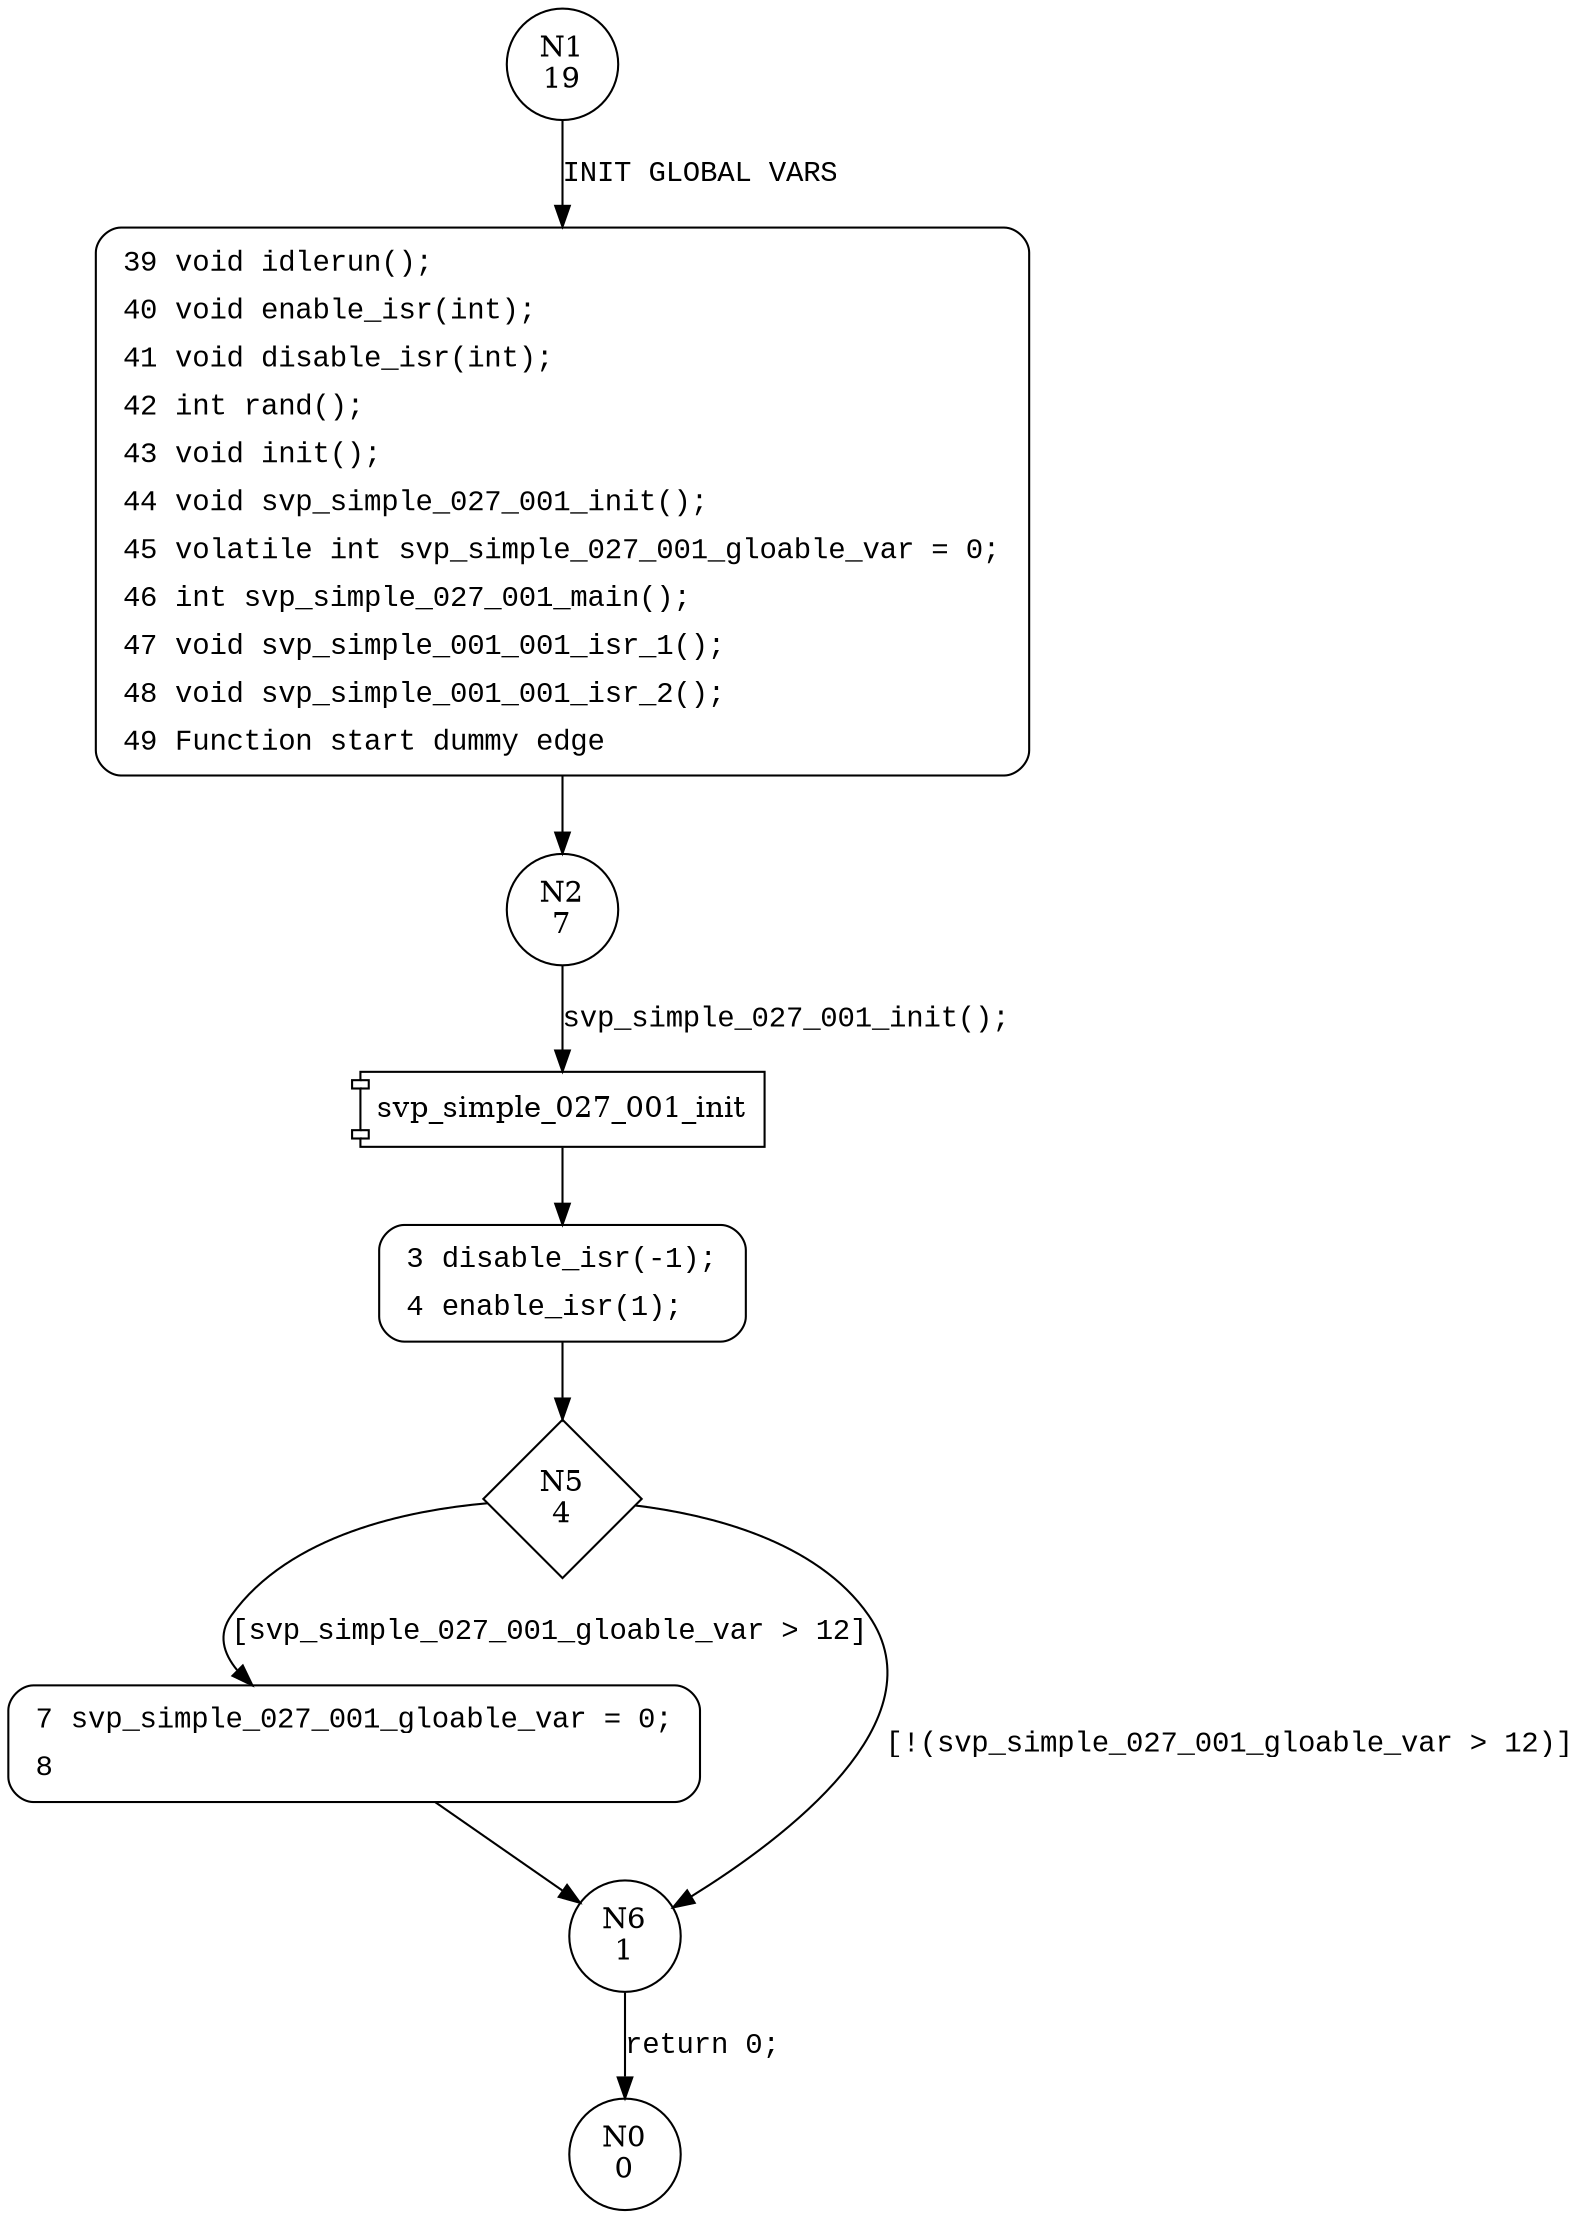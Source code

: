 digraph svp_simple_027_001_main {
1 [shape="circle" label="N1\n19"]
39 [shape="circle" label="N39\n18"]
2 [shape="circle" label="N2\n7"]
3 [shape="circle" label="N3\n6"]
5 [shape="diamond" label="N5\n4"]
7 [shape="circle" label="N7\n3"]
6 [shape="circle" label="N6\n1"]
0 [shape="circle" label="N0\n0"]
39 [style="filled,bold" penwidth="1" fillcolor="white" fontname="Courier New" shape="Mrecord" label=<<table border="0" cellborder="0" cellpadding="3" bgcolor="white"><tr><td align="right">39</td><td align="left">void idlerun();</td></tr><tr><td align="right">40</td><td align="left">void enable_isr(int);</td></tr><tr><td align="right">41</td><td align="left">void disable_isr(int);</td></tr><tr><td align="right">42</td><td align="left">int rand();</td></tr><tr><td align="right">43</td><td align="left">void init();</td></tr><tr><td align="right">44</td><td align="left">void svp_simple_027_001_init();</td></tr><tr><td align="right">45</td><td align="left">volatile int svp_simple_027_001_gloable_var = 0;</td></tr><tr><td align="right">46</td><td align="left">int svp_simple_027_001_main();</td></tr><tr><td align="right">47</td><td align="left">void svp_simple_001_001_isr_1();</td></tr><tr><td align="right">48</td><td align="left">void svp_simple_001_001_isr_2();</td></tr><tr><td align="right">49</td><td align="left">Function start dummy edge</td></tr></table>>]
39 -> 2[label=""]
3 [style="filled,bold" penwidth="1" fillcolor="white" fontname="Courier New" shape="Mrecord" label=<<table border="0" cellborder="0" cellpadding="3" bgcolor="white"><tr><td align="right">3</td><td align="left">disable_isr(-1);</td></tr><tr><td align="right">4</td><td align="left">enable_isr(1);</td></tr></table>>]
3 -> 5[label=""]
7 [style="filled,bold" penwidth="1" fillcolor="white" fontname="Courier New" shape="Mrecord" label=<<table border="0" cellborder="0" cellpadding="3" bgcolor="white"><tr><td align="right">7</td><td align="left">svp_simple_027_001_gloable_var = 0;</td></tr><tr><td align="right">8</td><td align="left"></td></tr></table>>]
7 -> 6[label=""]
1 -> 39 [label="INIT GLOBAL VARS" fontname="Courier New"]
100001 [shape="component" label="svp_simple_027_001_init"]
2 -> 100001 [label="svp_simple_027_001_init();" fontname="Courier New"]
100001 -> 3 [label="" fontname="Courier New"]
5 -> 7 [label="[svp_simple_027_001_gloable_var > 12]" fontname="Courier New"]
5 -> 6 [label="[!(svp_simple_027_001_gloable_var > 12)]" fontname="Courier New"]
6 -> 0 [label="return 0;" fontname="Courier New"]
}